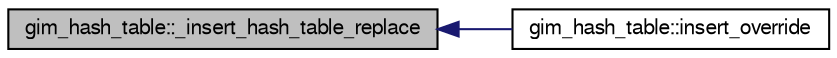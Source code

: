 digraph G
{
  bgcolor="transparent";
  edge [fontname="FreeSans",fontsize=10,labelfontname="FreeSans",labelfontsize=10];
  node [fontname="FreeSans",fontsize=10,shape=record];
  rankdir=LR;
  Node1 [label="gim_hash_table::_insert_hash_table_replace",height=0.2,width=0.4,color="black", fillcolor="grey75", style="filled" fontcolor="black"];
  Node1 -> Node2 [dir=back,color="midnightblue",fontsize=10,style="solid"];
  Node2 [label="gim_hash_table::insert_override",height=0.2,width=0.4,color="black",URL="$classgim__hash__table.html#83987136757654921c71b183de8ec55e",tooltip="Insert an element into the hash, and could overrite an existing object with the same..."];
}
